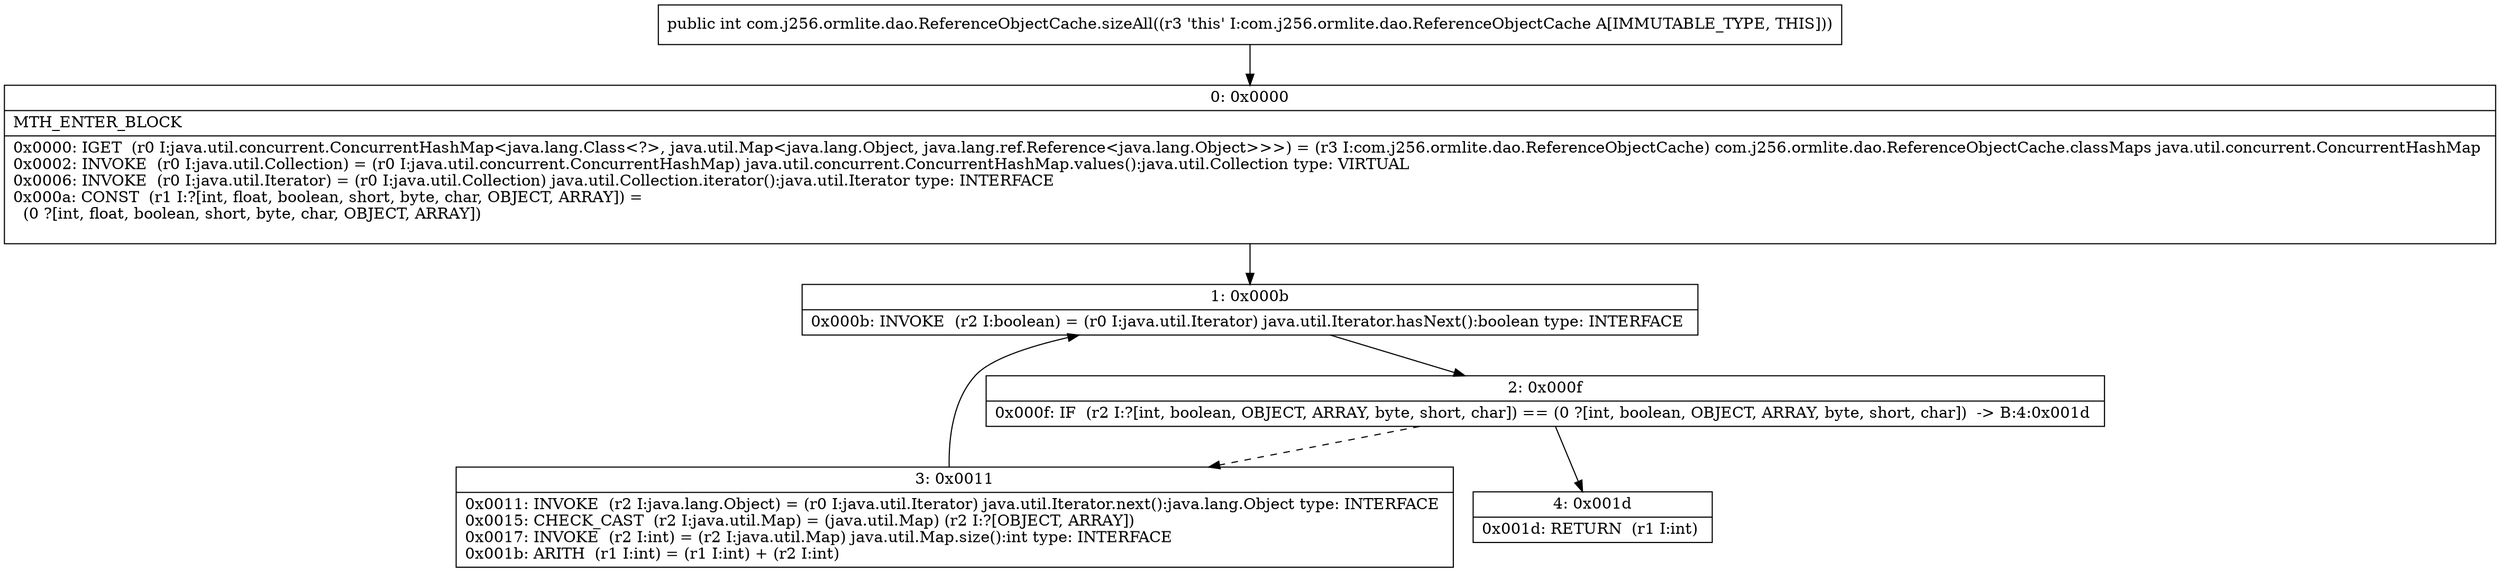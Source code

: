 digraph "CFG forcom.j256.ormlite.dao.ReferenceObjectCache.sizeAll()I" {
Node_0 [shape=record,label="{0\:\ 0x0000|MTH_ENTER_BLOCK\l|0x0000: IGET  (r0 I:java.util.concurrent.ConcurrentHashMap\<java.lang.Class\<?\>, java.util.Map\<java.lang.Object, java.lang.ref.Reference\<java.lang.Object\>\>\>) = (r3 I:com.j256.ormlite.dao.ReferenceObjectCache) com.j256.ormlite.dao.ReferenceObjectCache.classMaps java.util.concurrent.ConcurrentHashMap \l0x0002: INVOKE  (r0 I:java.util.Collection) = (r0 I:java.util.concurrent.ConcurrentHashMap) java.util.concurrent.ConcurrentHashMap.values():java.util.Collection type: VIRTUAL \l0x0006: INVOKE  (r0 I:java.util.Iterator) = (r0 I:java.util.Collection) java.util.Collection.iterator():java.util.Iterator type: INTERFACE \l0x000a: CONST  (r1 I:?[int, float, boolean, short, byte, char, OBJECT, ARRAY]) = \l  (0 ?[int, float, boolean, short, byte, char, OBJECT, ARRAY])\l \l}"];
Node_1 [shape=record,label="{1\:\ 0x000b|0x000b: INVOKE  (r2 I:boolean) = (r0 I:java.util.Iterator) java.util.Iterator.hasNext():boolean type: INTERFACE \l}"];
Node_2 [shape=record,label="{2\:\ 0x000f|0x000f: IF  (r2 I:?[int, boolean, OBJECT, ARRAY, byte, short, char]) == (0 ?[int, boolean, OBJECT, ARRAY, byte, short, char])  \-\> B:4:0x001d \l}"];
Node_3 [shape=record,label="{3\:\ 0x0011|0x0011: INVOKE  (r2 I:java.lang.Object) = (r0 I:java.util.Iterator) java.util.Iterator.next():java.lang.Object type: INTERFACE \l0x0015: CHECK_CAST  (r2 I:java.util.Map) = (java.util.Map) (r2 I:?[OBJECT, ARRAY]) \l0x0017: INVOKE  (r2 I:int) = (r2 I:java.util.Map) java.util.Map.size():int type: INTERFACE \l0x001b: ARITH  (r1 I:int) = (r1 I:int) + (r2 I:int) \l}"];
Node_4 [shape=record,label="{4\:\ 0x001d|0x001d: RETURN  (r1 I:int) \l}"];
MethodNode[shape=record,label="{public int com.j256.ormlite.dao.ReferenceObjectCache.sizeAll((r3 'this' I:com.j256.ormlite.dao.ReferenceObjectCache A[IMMUTABLE_TYPE, THIS])) }"];
MethodNode -> Node_0;
Node_0 -> Node_1;
Node_1 -> Node_2;
Node_2 -> Node_3[style=dashed];
Node_2 -> Node_4;
Node_3 -> Node_1;
}

